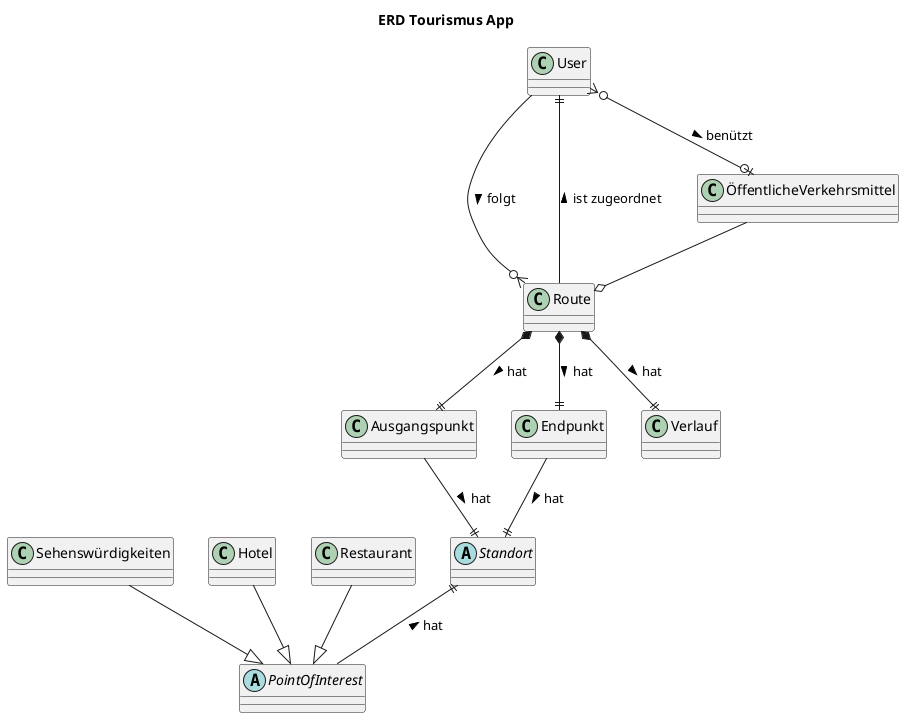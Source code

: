 @startuml
'https://plantuml.com/class-diagram

title ERD Tourismus App
class Route
class Ausgangspunkt
class Endpunkt
class Verlauf
class User

class Sehenswürdigkeiten
class Hotel
class Restaurant
class ÖffentlicheVerkehrsmittel
abstract class Standort
abstract class PointOfInterest

Route *--|| Ausgangspunkt: > hat
Route *--|| Endpunkt: > hat
Route *--|| Verlauf: > hat
User --o{ Route : folgt >
User ||-- Route : ist zugeordnet <

User }o--o| ÖffentlicheVerkehrsmittel: > benützt


Endpunkt --|| Standort:  > hat
Ausgangspunkt --|| Standort:  > hat

ÖffentlicheVerkehrsmittel --o Route

Standort ||-- PointOfInterest: < hat

Sehenswürdigkeiten --|> PointOfInterest
Hotel --|> PointOfInterest
Restaurant --|> PointOfInterest

@enduml
